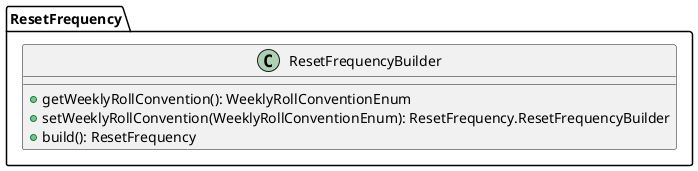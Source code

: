 @startuml

    class ResetFrequency.ResetFrequencyBuilder [[ResetFrequency.ResetFrequencyBuilder.html]] {
        +getWeeklyRollConvention(): WeeklyRollConventionEnum
        +setWeeklyRollConvention(WeeklyRollConventionEnum): ResetFrequency.ResetFrequencyBuilder
        +build(): ResetFrequency
    }

@enduml
